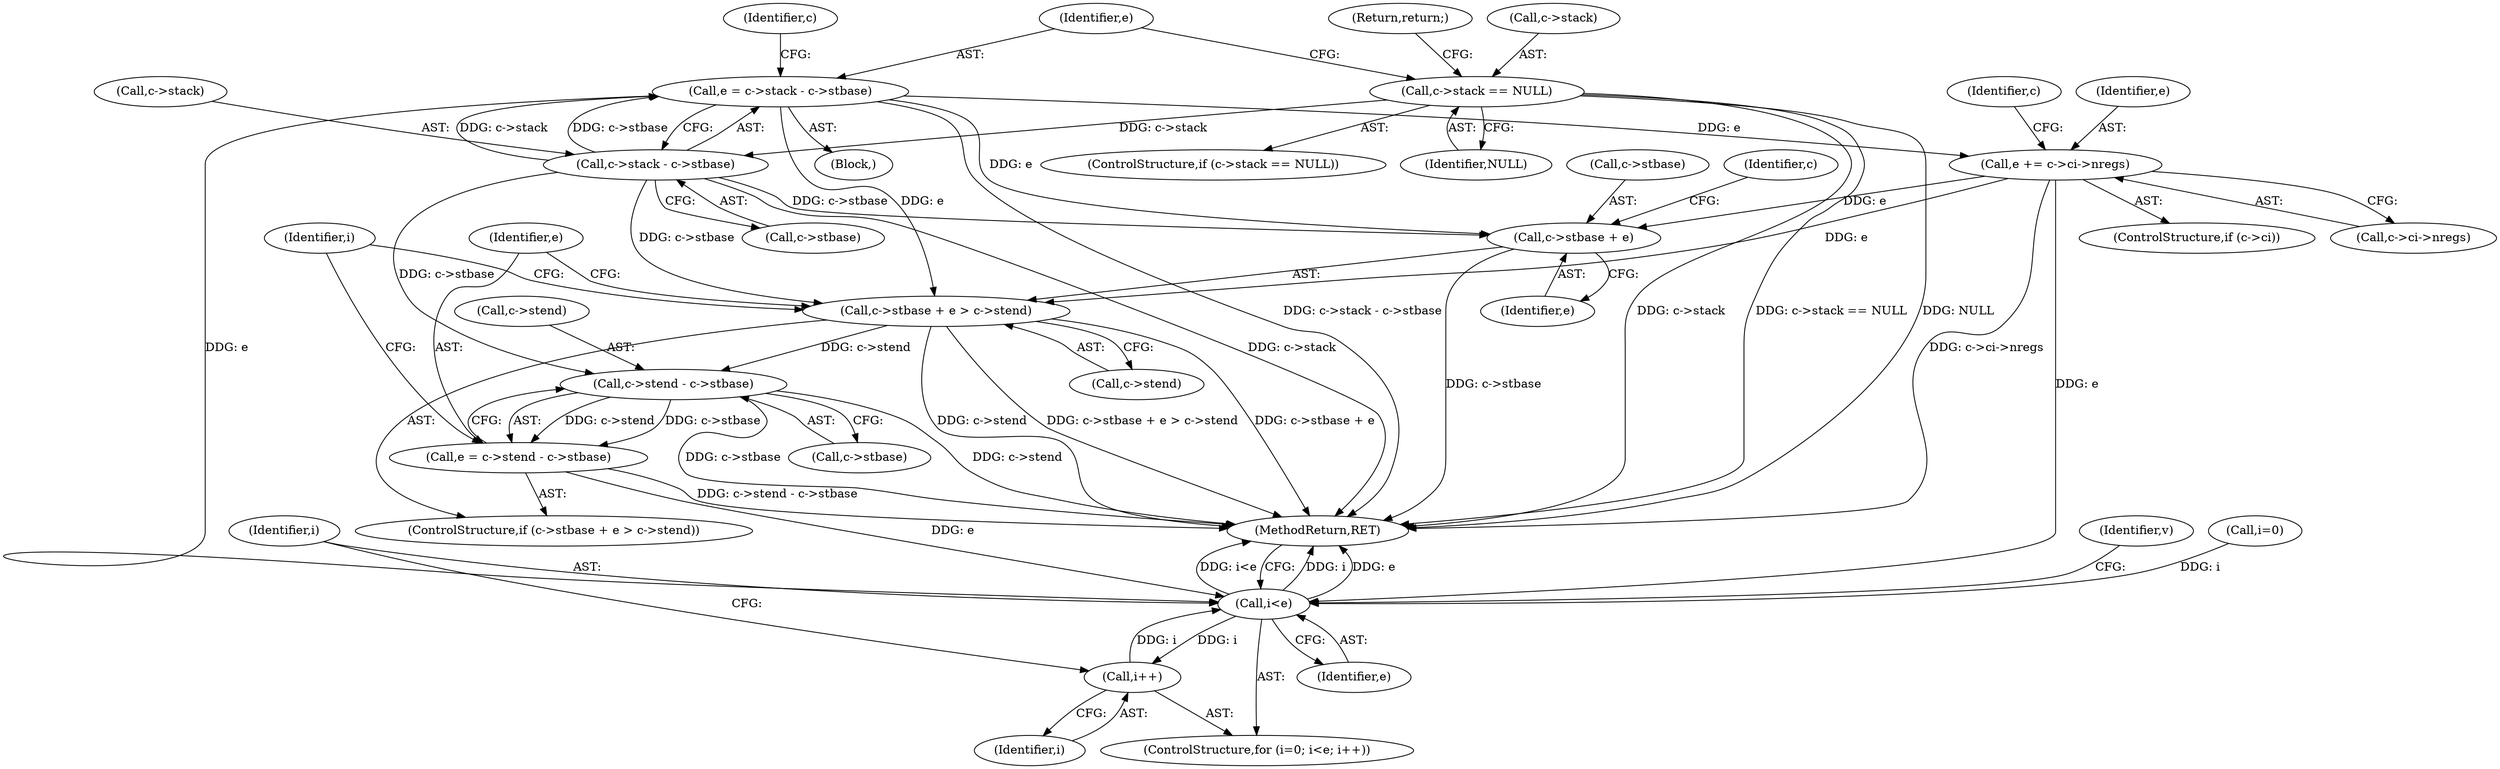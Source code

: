 digraph "0_mruby_5c114c91d4ff31859fcd84cf8bf349b737b90d99@integer" {
"1000113" [label="(Call,e = c->stack - c->stbase)"];
"1000115" [label="(Call,c->stack - c->stbase)"];
"1000107" [label="(Call,c->stack == NULL)"];
"1000126" [label="(Call,e += c->ci->nregs)"];
"1000134" [label="(Call,c->stbase + e > c->stend)"];
"1000145" [label="(Call,c->stend - c->stbase)"];
"1000143" [label="(Call,e = c->stend - c->stbase)"];
"1000156" [label="(Call,i<e)"];
"1000159" [label="(Call,i++)"];
"1000135" [label="(Call,c->stbase + e)"];
"1000113" [label="(Call,e = c->stack - c->stbase)"];
"1000146" [label="(Call,c->stend)"];
"1000145" [label="(Call,c->stend - c->stbase)"];
"1000140" [label="(Call,c->stend)"];
"1000115" [label="(Call,c->stack - c->stbase)"];
"1000119" [label="(Call,c->stbase)"];
"1000137" [label="(Identifier,c)"];
"1000122" [label="(ControlStructure,if (c->ci))"];
"1000164" [label="(Identifier,v)"];
"1000144" [label="(Identifier,e)"];
"1000124" [label="(Identifier,c)"];
"1000136" [label="(Call,c->stbase)"];
"1000143" [label="(Call,e = c->stend - c->stbase)"];
"1000152" [label="(ControlStructure,for (i=0; i<e; i++))"];
"1000114" [label="(Identifier,e)"];
"1000126" [label="(Call,e += c->ci->nregs)"];
"1000116" [label="(Call,c->stack)"];
"1000134" [label="(Call,c->stbase + e > c->stend)"];
"1000127" [label="(Identifier,e)"];
"1000159" [label="(Call,i++)"];
"1000111" [label="(Identifier,NULL)"];
"1000135" [label="(Call,c->stbase + e)"];
"1000108" [label="(Call,c->stack)"];
"1000196" [label="(MethodReturn,RET)"];
"1000157" [label="(Identifier,i)"];
"1000128" [label="(Call,c->ci->nregs)"];
"1000158" [label="(Identifier,e)"];
"1000112" [label="(Return,return;)"];
"1000139" [label="(Identifier,e)"];
"1000106" [label="(ControlStructure,if (c->stack == NULL))"];
"1000153" [label="(Call,i=0)"];
"1000156" [label="(Call,i<e)"];
"1000149" [label="(Call,c->stbase)"];
"1000141" [label="(Identifier,c)"];
"1000107" [label="(Call,c->stack == NULL)"];
"1000133" [label="(ControlStructure,if (c->stbase + e > c->stend))"];
"1000154" [label="(Identifier,i)"];
"1000160" [label="(Identifier,i)"];
"1000103" [label="(Block,)"];
"1000113" -> "1000103"  [label="AST: "];
"1000113" -> "1000115"  [label="CFG: "];
"1000114" -> "1000113"  [label="AST: "];
"1000115" -> "1000113"  [label="AST: "];
"1000124" -> "1000113"  [label="CFG: "];
"1000113" -> "1000196"  [label="DDG: c->stack - c->stbase"];
"1000115" -> "1000113"  [label="DDG: c->stack"];
"1000115" -> "1000113"  [label="DDG: c->stbase"];
"1000113" -> "1000126"  [label="DDG: e"];
"1000113" -> "1000134"  [label="DDG: e"];
"1000113" -> "1000135"  [label="DDG: e"];
"1000113" -> "1000156"  [label="DDG: e"];
"1000115" -> "1000119"  [label="CFG: "];
"1000116" -> "1000115"  [label="AST: "];
"1000119" -> "1000115"  [label="AST: "];
"1000115" -> "1000196"  [label="DDG: c->stack"];
"1000107" -> "1000115"  [label="DDG: c->stack"];
"1000115" -> "1000134"  [label="DDG: c->stbase"];
"1000115" -> "1000135"  [label="DDG: c->stbase"];
"1000115" -> "1000145"  [label="DDG: c->stbase"];
"1000107" -> "1000106"  [label="AST: "];
"1000107" -> "1000111"  [label="CFG: "];
"1000108" -> "1000107"  [label="AST: "];
"1000111" -> "1000107"  [label="AST: "];
"1000112" -> "1000107"  [label="CFG: "];
"1000114" -> "1000107"  [label="CFG: "];
"1000107" -> "1000196"  [label="DDG: c->stack"];
"1000107" -> "1000196"  [label="DDG: c->stack == NULL"];
"1000107" -> "1000196"  [label="DDG: NULL"];
"1000126" -> "1000122"  [label="AST: "];
"1000126" -> "1000128"  [label="CFG: "];
"1000127" -> "1000126"  [label="AST: "];
"1000128" -> "1000126"  [label="AST: "];
"1000137" -> "1000126"  [label="CFG: "];
"1000126" -> "1000196"  [label="DDG: c->ci->nregs"];
"1000126" -> "1000134"  [label="DDG: e"];
"1000126" -> "1000135"  [label="DDG: e"];
"1000126" -> "1000156"  [label="DDG: e"];
"1000134" -> "1000133"  [label="AST: "];
"1000134" -> "1000140"  [label="CFG: "];
"1000135" -> "1000134"  [label="AST: "];
"1000140" -> "1000134"  [label="AST: "];
"1000144" -> "1000134"  [label="CFG: "];
"1000154" -> "1000134"  [label="CFG: "];
"1000134" -> "1000196"  [label="DDG: c->stend"];
"1000134" -> "1000196"  [label="DDG: c->stbase + e > c->stend"];
"1000134" -> "1000196"  [label="DDG: c->stbase + e"];
"1000134" -> "1000145"  [label="DDG: c->stend"];
"1000145" -> "1000143"  [label="AST: "];
"1000145" -> "1000149"  [label="CFG: "];
"1000146" -> "1000145"  [label="AST: "];
"1000149" -> "1000145"  [label="AST: "];
"1000143" -> "1000145"  [label="CFG: "];
"1000145" -> "1000196"  [label="DDG: c->stbase"];
"1000145" -> "1000196"  [label="DDG: c->stend"];
"1000145" -> "1000143"  [label="DDG: c->stend"];
"1000145" -> "1000143"  [label="DDG: c->stbase"];
"1000143" -> "1000133"  [label="AST: "];
"1000144" -> "1000143"  [label="AST: "];
"1000154" -> "1000143"  [label="CFG: "];
"1000143" -> "1000196"  [label="DDG: c->stend - c->stbase"];
"1000143" -> "1000156"  [label="DDG: e"];
"1000156" -> "1000152"  [label="AST: "];
"1000156" -> "1000158"  [label="CFG: "];
"1000157" -> "1000156"  [label="AST: "];
"1000158" -> "1000156"  [label="AST: "];
"1000164" -> "1000156"  [label="CFG: "];
"1000196" -> "1000156"  [label="CFG: "];
"1000156" -> "1000196"  [label="DDG: i"];
"1000156" -> "1000196"  [label="DDG: e"];
"1000156" -> "1000196"  [label="DDG: i<e"];
"1000159" -> "1000156"  [label="DDG: i"];
"1000153" -> "1000156"  [label="DDG: i"];
"1000156" -> "1000159"  [label="DDG: i"];
"1000159" -> "1000152"  [label="AST: "];
"1000159" -> "1000160"  [label="CFG: "];
"1000160" -> "1000159"  [label="AST: "];
"1000157" -> "1000159"  [label="CFG: "];
"1000135" -> "1000139"  [label="CFG: "];
"1000136" -> "1000135"  [label="AST: "];
"1000139" -> "1000135"  [label="AST: "];
"1000141" -> "1000135"  [label="CFG: "];
"1000135" -> "1000196"  [label="DDG: c->stbase"];
}
